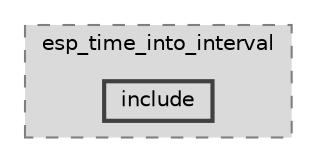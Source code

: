 digraph "components/schedule/esp_time_into_interval/include"
{
 // LATEX_PDF_SIZE
  bgcolor="transparent";
  edge [fontname=Helvetica,fontsize=10,labelfontname=Helvetica,labelfontsize=10];
  node [fontname=Helvetica,fontsize=10,shape=box,height=0.2,width=0.4];
  compound=true
  subgraph clusterdir_a3b7a7fe790eccdfee78dee78a8d87be {
    graph [ bgcolor="#dadada", pencolor="grey50", label="esp_time_into_interval", fontname=Helvetica,fontsize=10 style="filled,dashed", URL="dir_a3b7a7fe790eccdfee78dee78a8d87be.html",tooltip=""]
  dir_06a2ad4271a201b81c731b921f4517bb [label="include", fillcolor="#dadada", color="grey25", style="filled,bold", URL="dir_06a2ad4271a201b81c731b921f4517bb.html",tooltip=""];
  }
}
